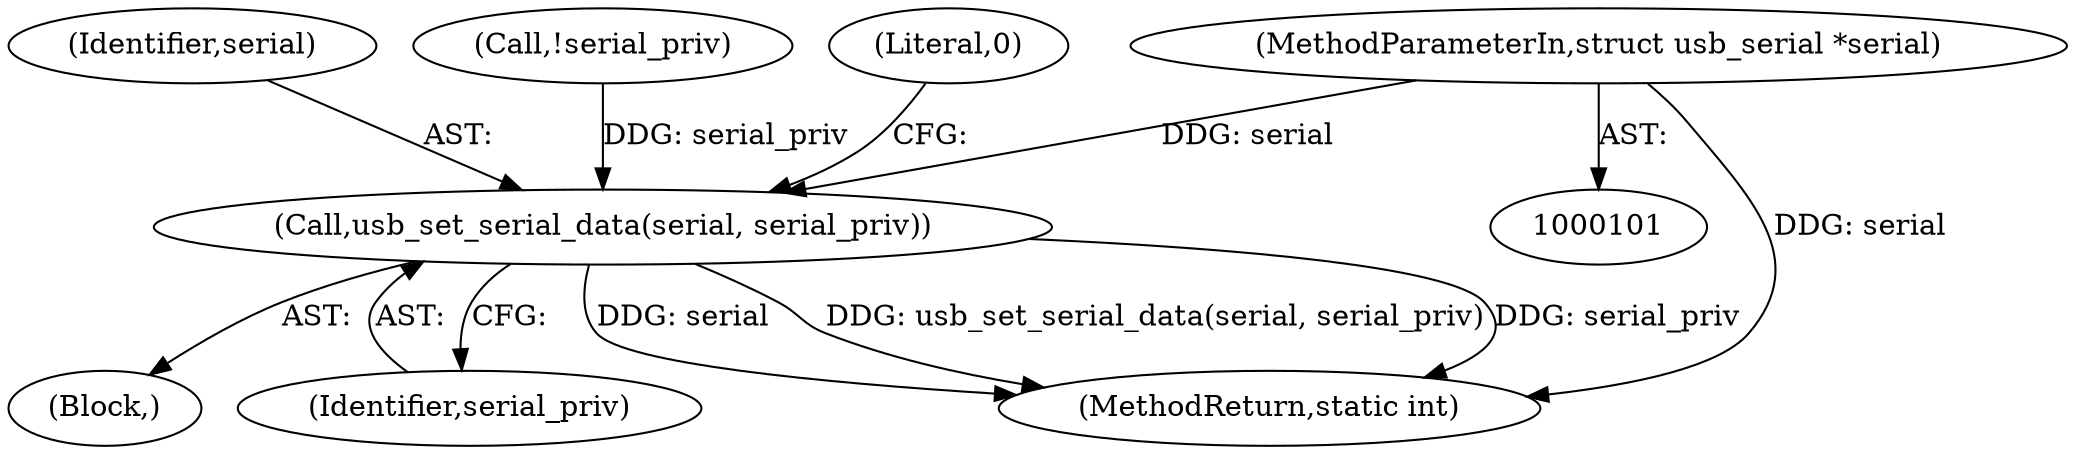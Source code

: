 digraph "0_linux_5a07975ad0a36708c6b0a5b9fea1ff811d0b0c1f@pointer" {
"1000102" [label="(MethodParameterIn,struct usb_serial *serial)"];
"1000237" [label="(Call,usb_set_serial_data(serial, serial_priv))"];
"1000238" [label="(Identifier,serial)"];
"1000239" [label="(Identifier,serial_priv)"];
"1000103" [label="(Block,)"];
"1000102" [label="(MethodParameterIn,struct usb_serial *serial)"];
"1000191" [label="(Call,!serial_priv)"];
"1000237" [label="(Call,usb_set_serial_data(serial, serial_priv))"];
"1000241" [label="(Literal,0)"];
"1000242" [label="(MethodReturn,static int)"];
"1000102" -> "1000101"  [label="AST: "];
"1000102" -> "1000242"  [label="DDG: serial"];
"1000102" -> "1000237"  [label="DDG: serial"];
"1000237" -> "1000103"  [label="AST: "];
"1000237" -> "1000239"  [label="CFG: "];
"1000238" -> "1000237"  [label="AST: "];
"1000239" -> "1000237"  [label="AST: "];
"1000241" -> "1000237"  [label="CFG: "];
"1000237" -> "1000242"  [label="DDG: usb_set_serial_data(serial, serial_priv)"];
"1000237" -> "1000242"  [label="DDG: serial_priv"];
"1000237" -> "1000242"  [label="DDG: serial"];
"1000191" -> "1000237"  [label="DDG: serial_priv"];
}
